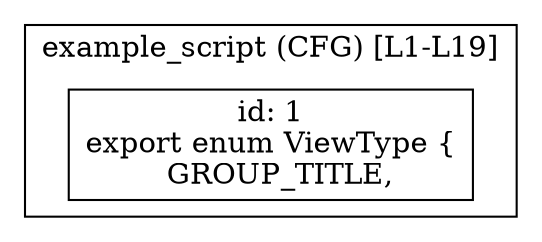 digraph "78.ts" {
  subgraph "cluster_1" {
    label="example_script (CFG) [L1-L19]";
    node_1_1 [label="id: 1\nexport enum ViewType {
  GROUP_TITLE,", shape=box];
  }
}